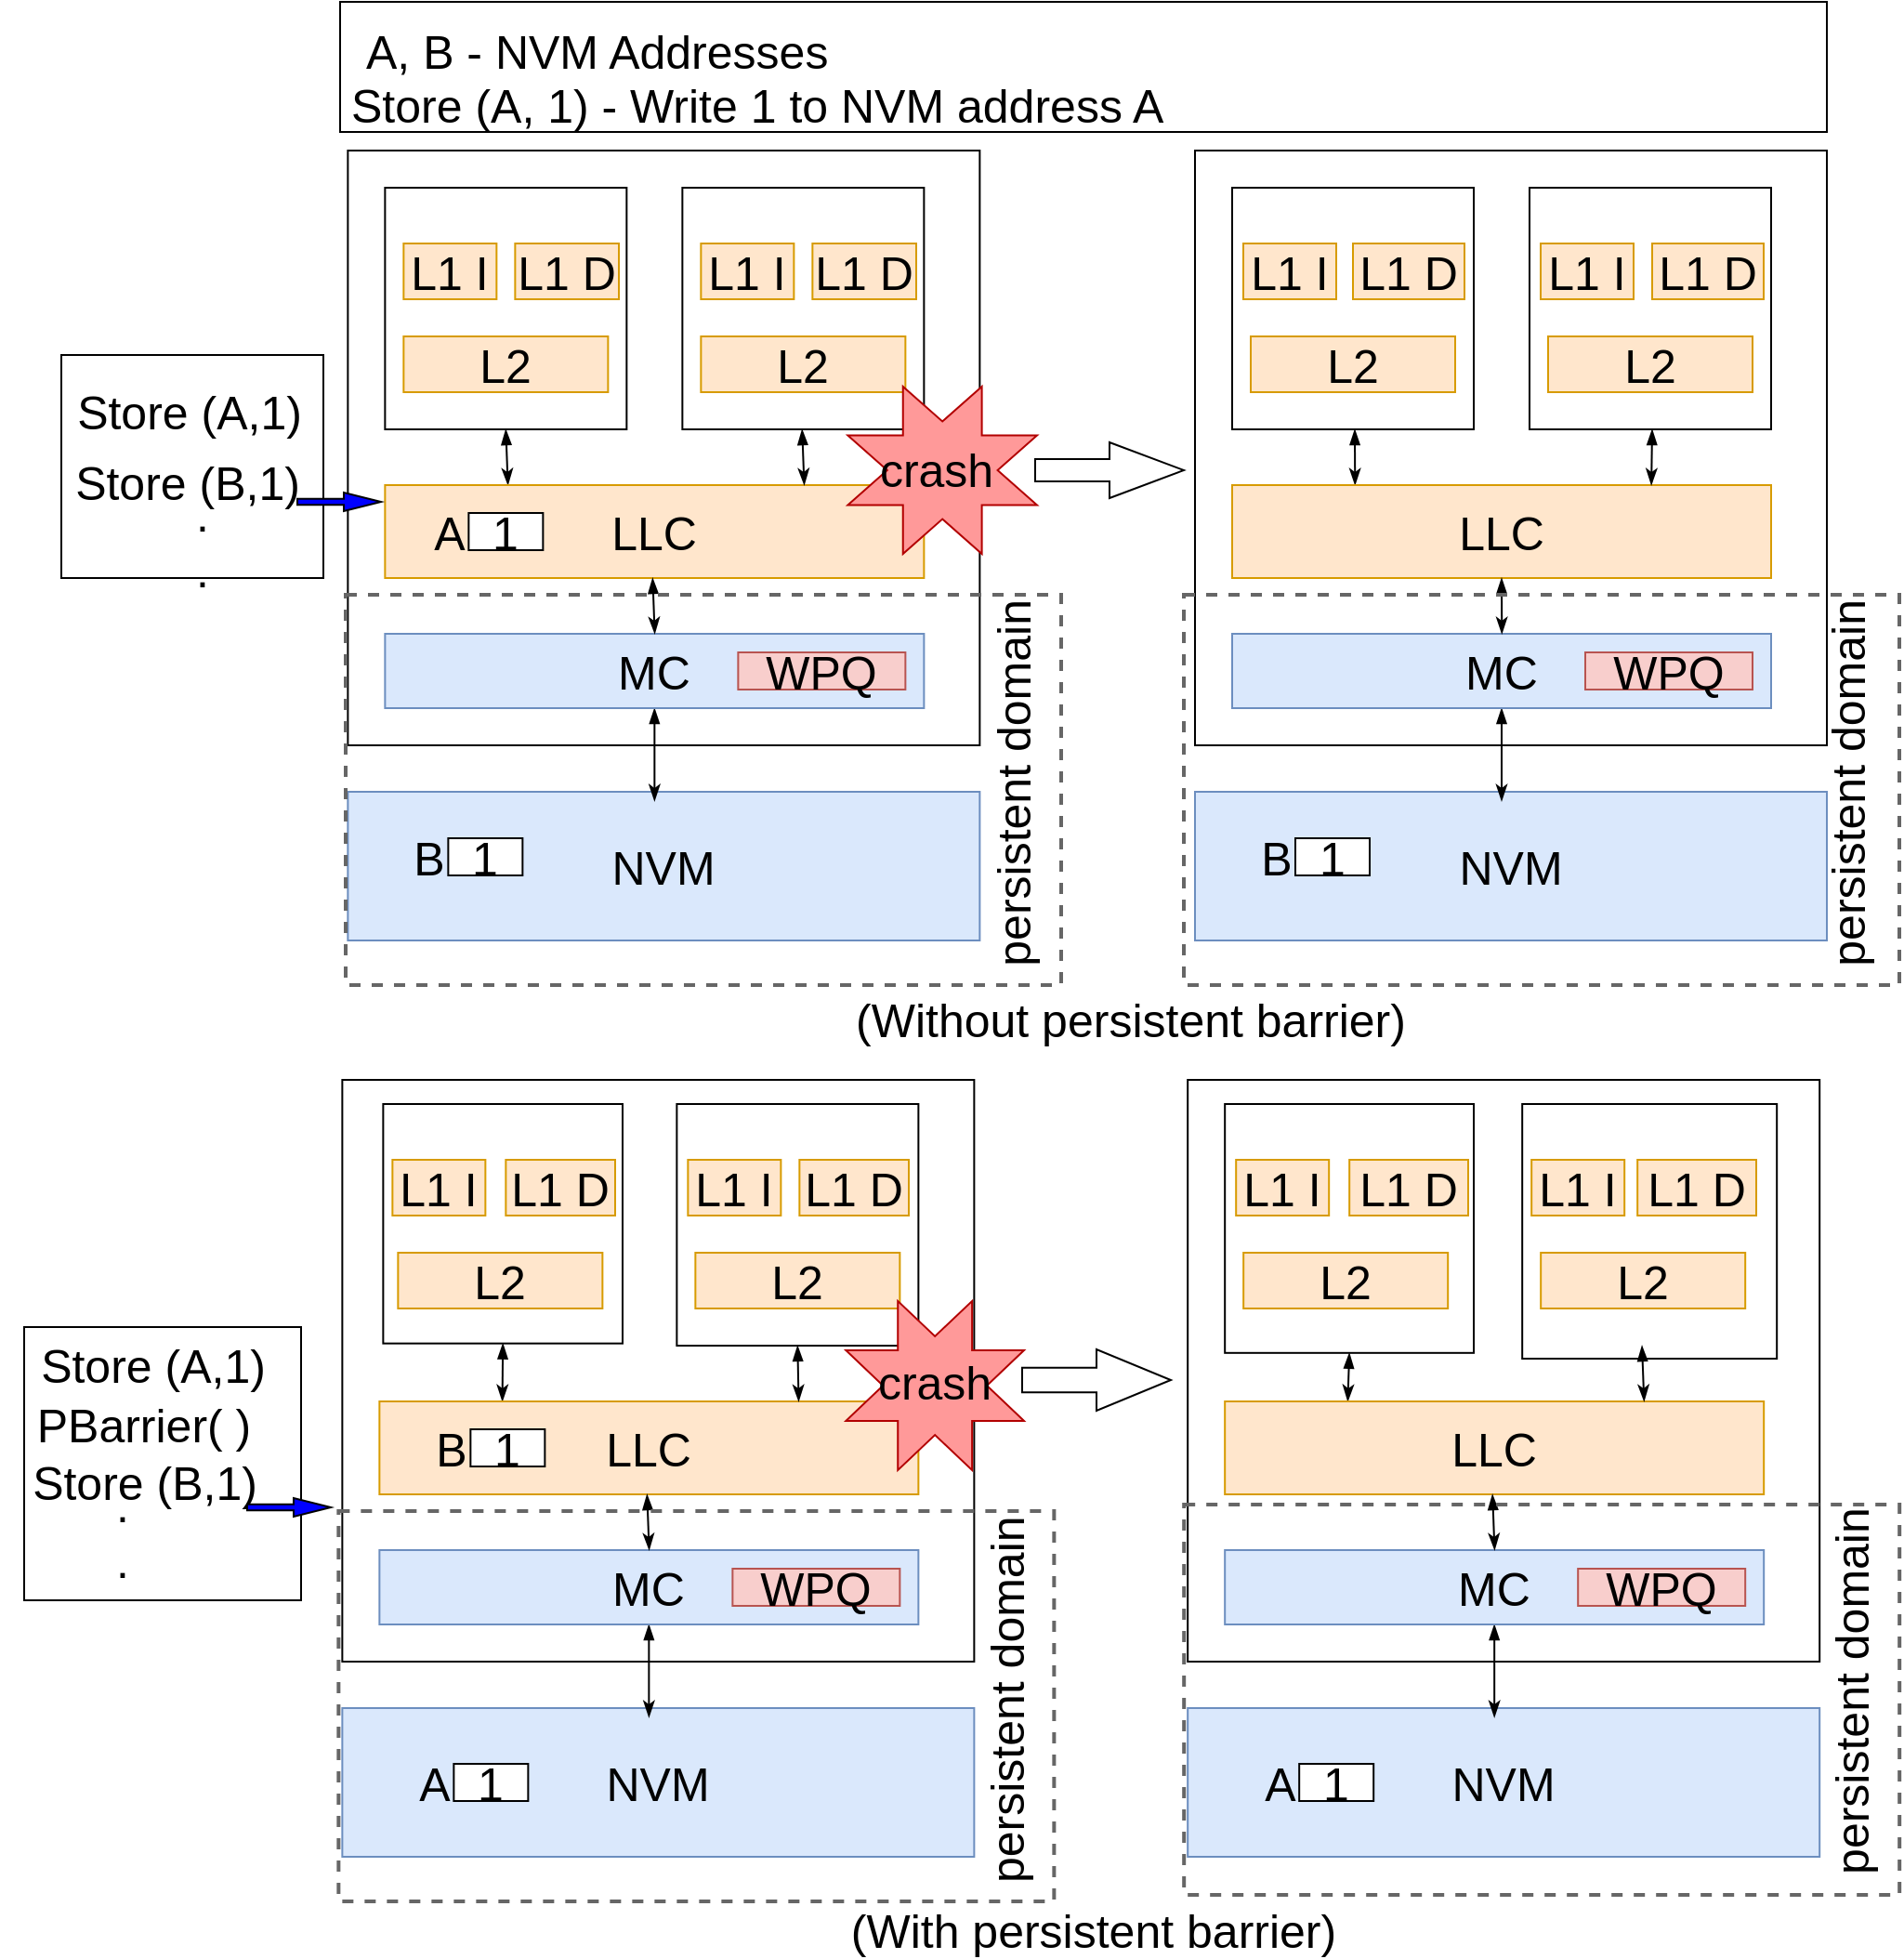<mxfile version="14.7.7" type="github"><diagram id="mjgqmSHZGCYBxVDJmJig" name="Page-1"><mxGraphModel dx="1030" dy="630" grid="1" gridSize="10" guides="1" tooltips="1" connect="1" arrows="1" fold="1" page="1" pageScale="2" pageWidth="827" pageHeight="1169" math="0" shadow="0"><root><mxCell id="0"/><mxCell id="1" parent="0"/><mxCell id="FAwiAq0qkd5cn3caJAeM-74" value="" style="rounded=0;whiteSpace=wrap;html=1;fontSize=25;align=right;fontStyle=0" parent="1" vertex="1"><mxGeometry x="230" y="280" width="141" height="120" as="geometry"/></mxCell><mxCell id="FAwiAq0qkd5cn3caJAeM-73" value="" style="rounded=0;whiteSpace=wrap;html=1;fontSize=25;align=right;fontStyle=0" parent="1" vertex="1"><mxGeometry x="210" y="803" width="149" height="147" as="geometry"/></mxCell><mxCell id="16TBc1RyOengqVH6E9E0-25" value="" style="rounded=0;whiteSpace=wrap;html=1;fontSize=25;fontStyle=0" parent="1" vertex="1"><mxGeometry x="381.18" y="670" width="340" height="313" as="geometry"/></mxCell><mxCell id="16TBc1RyOengqVH6E9E0-18" style="rounded=0;orthogonalLoop=1;jettySize=auto;html=1;exitX=0.5;exitY=1;exitDx=0;exitDy=0;entryX=0.228;entryY=0;entryDx=0;entryDy=0;entryPerimeter=0;fontSize=25;startArrow=blockThin;startFill=1;endArrow=classicThin;endFill=1;strokeWidth=1;fontStyle=0" parent="1" source="16TBc1RyOengqVH6E9E0-1" target="16TBc1RyOengqVH6E9E0-12" edge="1"><mxGeometry relative="1" as="geometry"/></mxCell><mxCell id="16TBc1RyOengqVH6E9E0-1" value="" style="whiteSpace=wrap;html=1;aspect=fixed;fontStyle=0;fontSize=25;" parent="1" vertex="1"><mxGeometry x="403.18" y="683" width="128.82" height="128.82" as="geometry"/></mxCell><mxCell id="16TBc1RyOengqVH6E9E0-4" value="L2" style="rounded=0;whiteSpace=wrap;html=1;fontSize=25;fillColor=#ffe6cc;strokeColor=#d79b00;fontStyle=0" parent="1" vertex="1"><mxGeometry x="411.18" y="763" width="110" height="30" as="geometry"/></mxCell><mxCell id="16TBc1RyOengqVH6E9E0-6" value="&lt;font style=&quot;font-size: 25px;&quot;&gt;L1 D&lt;/font&gt;" style="rounded=0;whiteSpace=wrap;html=1;fontSize=25;fillColor=#ffe6cc;strokeColor=#d79b00;fontStyle=0" parent="1" vertex="1"><mxGeometry x="469.18" y="713" width="58.82" height="30" as="geometry"/></mxCell><mxCell id="16TBc1RyOengqVH6E9E0-7" value="&lt;font style=&quot;font-size: 25px;&quot;&gt;L1 I&lt;/font&gt;" style="rounded=0;whiteSpace=wrap;html=1;fontSize=25;fillColor=#ffe6cc;strokeColor=#d79b00;fontStyle=0" parent="1" vertex="1"><mxGeometry x="408.18" y="713" width="50" height="30" as="geometry"/></mxCell><mxCell id="16TBc1RyOengqVH6E9E0-8" value="" style="whiteSpace=wrap;html=1;aspect=fixed;fontStyle=0;fontSize=25;" parent="1" vertex="1"><mxGeometry x="561.18" y="683" width="130" height="130" as="geometry"/></mxCell><mxCell id="16TBc1RyOengqVH6E9E0-9" value="L2" style="rounded=0;whiteSpace=wrap;html=1;fontSize=25;fillColor=#ffe6cc;strokeColor=#d79b00;fontStyle=0" parent="1" vertex="1"><mxGeometry x="571.18" y="763" width="110" height="30" as="geometry"/></mxCell><mxCell id="16TBc1RyOengqVH6E9E0-10" value="&lt;font style=&quot;font-size: 25px;&quot;&gt;L1 D&lt;/font&gt;" style="rounded=0;whiteSpace=wrap;html=1;fontSize=25;fillColor=#ffe6cc;strokeColor=#d79b00;fontStyle=0" parent="1" vertex="1"><mxGeometry x="627.18" y="713" width="58.82" height="30" as="geometry"/></mxCell><mxCell id="16TBc1RyOengqVH6E9E0-11" value="&lt;font style=&quot;font-size: 25px;&quot;&gt;L1 I&lt;/font&gt;" style="rounded=0;whiteSpace=wrap;html=1;fontSize=25;fillColor=#ffe6cc;strokeColor=#d79b00;fontStyle=0" parent="1" vertex="1"><mxGeometry x="567.18" y="713" width="50" height="30" as="geometry"/></mxCell><mxCell id="16TBc1RyOengqVH6E9E0-12" value="LLC" style="rounded=0;whiteSpace=wrap;html=1;fontSize=25;fillColor=#ffe6cc;strokeColor=#d79b00;fontStyle=0" parent="1" vertex="1"><mxGeometry x="401.18" y="843" width="290" height="50" as="geometry"/></mxCell><mxCell id="16TBc1RyOengqVH6E9E0-13" value="NVM" style="rounded=0;whiteSpace=wrap;html=1;fontSize=25;fillColor=#dae8fc;strokeColor=#6c8ebf;fontStyle=0" parent="1" vertex="1"><mxGeometry x="381.18" y="1008" width="340" height="80" as="geometry"/></mxCell><mxCell id="16TBc1RyOengqVH6E9E0-23" style="edgeStyle=none;rounded=0;orthogonalLoop=1;jettySize=auto;html=1;exitX=0.5;exitY=1;exitDx=0;exitDy=0;fontSize=25;startArrow=blockThin;startFill=1;endArrow=classicThin;endFill=1;strokeWidth=1;fontStyle=0" parent="1" source="16TBc1RyOengqVH6E9E0-14" edge="1"><mxGeometry relative="1" as="geometry"><mxPoint x="546.18" y="1013" as="targetPoint"/></mxGeometry></mxCell><mxCell id="16TBc1RyOengqVH6E9E0-14" value="MC" style="rounded=0;whiteSpace=wrap;html=1;fontSize=25;fillColor=#dae8fc;strokeColor=#6c8ebf;fontStyle=0" parent="1" vertex="1"><mxGeometry x="401.18" y="923" width="290" height="40" as="geometry"/></mxCell><mxCell id="16TBc1RyOengqVH6E9E0-16" value="WPQ" style="rounded=0;whiteSpace=wrap;html=1;fontSize=25;fillColor=#f8cecc;strokeColor=#b85450;fontStyle=0" parent="1" vertex="1"><mxGeometry x="591.18" y="933" width="90" height="20" as="geometry"/></mxCell><mxCell id="16TBc1RyOengqVH6E9E0-19" style="rounded=0;orthogonalLoop=1;jettySize=auto;html=1;entryX=0.228;entryY=0;entryDx=0;entryDy=0;entryPerimeter=0;fontSize=25;startArrow=blockThin;startFill=1;endArrow=classicThin;endFill=1;strokeWidth=1;fontStyle=0;exitX=0.5;exitY=1;exitDx=0;exitDy=0;" parent="1" source="16TBc1RyOengqVH6E9E0-8" edge="1"><mxGeometry relative="1" as="geometry"><mxPoint x="627" y="820" as="sourcePoint"/><mxPoint x="626.74" y="843" as="targetPoint"/></mxGeometry></mxCell><mxCell id="16TBc1RyOengqVH6E9E0-20" style="rounded=0;orthogonalLoop=1;jettySize=auto;html=1;exitX=0.5;exitY=1;exitDx=0;exitDy=0;entryX=0.228;entryY=0;entryDx=0;entryDy=0;entryPerimeter=0;fontSize=25;startArrow=blockThin;startFill=1;endArrow=classicThin;endFill=1;strokeWidth=1;fontStyle=0" parent="1" edge="1"><mxGeometry relative="1" as="geometry"><mxPoint x="545.18" y="893" as="sourcePoint"/><mxPoint x="546.3" y="923" as="targetPoint"/></mxGeometry></mxCell><mxCell id="FAwiAq0qkd5cn3caJAeM-2" value="" style="rounded=0;whiteSpace=wrap;html=1;fontSize=25;fontStyle=0" parent="1" vertex="1"><mxGeometry x="384.18" y="170" width="340" height="320" as="geometry"/></mxCell><mxCell id="FAwiAq0qkd5cn3caJAeM-3" style="rounded=0;orthogonalLoop=1;jettySize=auto;html=1;exitX=0.5;exitY=1;exitDx=0;exitDy=0;entryX=0.228;entryY=0;entryDx=0;entryDy=0;entryPerimeter=0;fontSize=25;startArrow=blockThin;startFill=1;endArrow=classicThin;endFill=1;strokeWidth=1;fontStyle=0" parent="1" source="FAwiAq0qkd5cn3caJAeM-4" target="FAwiAq0qkd5cn3caJAeM-12" edge="1"><mxGeometry relative="1" as="geometry"/></mxCell><mxCell id="FAwiAq0qkd5cn3caJAeM-4" value="" style="whiteSpace=wrap;html=1;aspect=fixed;fontStyle=0;fontSize=25;" parent="1" vertex="1"><mxGeometry x="404.18" y="190" width="130" height="130" as="geometry"/></mxCell><mxCell id="FAwiAq0qkd5cn3caJAeM-5" value="L2" style="rounded=0;whiteSpace=wrap;html=1;fontSize=25;fillColor=#ffe6cc;strokeColor=#d79b00;fontStyle=0" parent="1" vertex="1"><mxGeometry x="414.18" y="270" width="110" height="30" as="geometry"/></mxCell><mxCell id="FAwiAq0qkd5cn3caJAeM-6" value="&lt;font style=&quot;font-size: 25px;&quot;&gt;L1 D&lt;/font&gt;" style="rounded=0;whiteSpace=wrap;html=1;fontSize=25;fillColor=#ffe6cc;strokeColor=#d79b00;fontStyle=0" parent="1" vertex="1"><mxGeometry x="474.18" y="220" width="55.82" height="30" as="geometry"/></mxCell><mxCell id="FAwiAq0qkd5cn3caJAeM-7" value="&lt;font style=&quot;font-size: 25px;&quot;&gt;L1 I&lt;/font&gt;" style="rounded=0;whiteSpace=wrap;html=1;fontSize=25;fillColor=#ffe6cc;strokeColor=#d79b00;fontStyle=0" parent="1" vertex="1"><mxGeometry x="414.18" y="220" width="50" height="30" as="geometry"/></mxCell><mxCell id="FAwiAq0qkd5cn3caJAeM-8" value="" style="whiteSpace=wrap;html=1;aspect=fixed;fontStyle=0;fontSize=25;" parent="1" vertex="1"><mxGeometry x="564.18" y="190" width="130" height="130" as="geometry"/></mxCell><mxCell id="FAwiAq0qkd5cn3caJAeM-9" value="L2" style="rounded=0;whiteSpace=wrap;html=1;fontSize=25;fillColor=#ffe6cc;strokeColor=#d79b00;fontStyle=0" parent="1" vertex="1"><mxGeometry x="574.18" y="270" width="110" height="30" as="geometry"/></mxCell><mxCell id="FAwiAq0qkd5cn3caJAeM-10" value="&lt;font style=&quot;font-size: 25px;&quot;&gt;L1 D&lt;/font&gt;" style="rounded=0;whiteSpace=wrap;html=1;fontSize=25;fillColor=#ffe6cc;strokeColor=#d79b00;fontStyle=0" parent="1" vertex="1"><mxGeometry x="634.18" y="220" width="55.82" height="30" as="geometry"/></mxCell><mxCell id="FAwiAq0qkd5cn3caJAeM-11" value="&lt;font style=&quot;font-size: 25px;&quot;&gt;L1 I&lt;/font&gt;" style="rounded=0;whiteSpace=wrap;html=1;fontSize=25;fillColor=#ffe6cc;strokeColor=#d79b00;fontStyle=0" parent="1" vertex="1"><mxGeometry x="574.18" y="220" width="50" height="30" as="geometry"/></mxCell><mxCell id="FAwiAq0qkd5cn3caJAeM-12" value="LLC" style="rounded=0;whiteSpace=wrap;html=1;fontSize=25;fillColor=#ffe6cc;strokeColor=#d79b00;fontStyle=0" parent="1" vertex="1"><mxGeometry x="404.18" y="350" width="290" height="50" as="geometry"/></mxCell><mxCell id="FAwiAq0qkd5cn3caJAeM-13" value="NVM" style="rounded=0;whiteSpace=wrap;html=1;fontSize=25;fillColor=#dae8fc;strokeColor=#6c8ebf;fontStyle=0" parent="1" vertex="1"><mxGeometry x="384.18" y="515" width="340" height="80" as="geometry"/></mxCell><mxCell id="FAwiAq0qkd5cn3caJAeM-14" style="edgeStyle=none;rounded=0;orthogonalLoop=1;jettySize=auto;html=1;exitX=0.5;exitY=1;exitDx=0;exitDy=0;fontSize=25;startArrow=blockThin;startFill=1;endArrow=classicThin;endFill=1;strokeWidth=1;fontStyle=0" parent="1" source="FAwiAq0qkd5cn3caJAeM-15" edge="1"><mxGeometry relative="1" as="geometry"><mxPoint x="549.18" y="520" as="targetPoint"/></mxGeometry></mxCell><mxCell id="FAwiAq0qkd5cn3caJAeM-15" value="MC" style="rounded=0;whiteSpace=wrap;html=1;fontSize=25;fillColor=#dae8fc;strokeColor=#6c8ebf;fontStyle=0" parent="1" vertex="1"><mxGeometry x="404.18" y="430" width="290" height="40" as="geometry"/></mxCell><mxCell id="FAwiAq0qkd5cn3caJAeM-16" value="WPQ" style="rounded=0;whiteSpace=wrap;html=1;fontSize=25;fillColor=#f8cecc;strokeColor=#b85450;fontStyle=0" parent="1" vertex="1"><mxGeometry x="594.18" y="440" width="90" height="20" as="geometry"/></mxCell><mxCell id="FAwiAq0qkd5cn3caJAeM-17" style="rounded=0;orthogonalLoop=1;jettySize=auto;html=1;exitX=0.5;exitY=1;exitDx=0;exitDy=0;entryX=0.228;entryY=0;entryDx=0;entryDy=0;entryPerimeter=0;fontSize=25;startArrow=blockThin;startFill=1;endArrow=classicThin;endFill=1;strokeWidth=1;fontStyle=0" parent="1" edge="1"><mxGeometry relative="1" as="geometry"><mxPoint x="628.62" y="320" as="sourcePoint"/><mxPoint x="629.74" y="350" as="targetPoint"/></mxGeometry></mxCell><mxCell id="FAwiAq0qkd5cn3caJAeM-18" style="rounded=0;orthogonalLoop=1;jettySize=auto;html=1;exitX=0.5;exitY=1;exitDx=0;exitDy=0;entryX=0.228;entryY=0;entryDx=0;entryDy=0;entryPerimeter=0;fontSize=25;startArrow=blockThin;startFill=1;endArrow=classicThin;endFill=1;strokeWidth=1;fontStyle=0" parent="1" edge="1"><mxGeometry relative="1" as="geometry"><mxPoint x="548.18" y="400" as="sourcePoint"/><mxPoint x="549.3" y="430" as="targetPoint"/></mxGeometry></mxCell><mxCell id="FAwiAq0qkd5cn3caJAeM-64" value="Store (A,1)" style="text;html=1;strokeColor=none;fillColor=none;align=center;verticalAlign=middle;whiteSpace=wrap;rounded=0;fontSize=25;fontStyle=0" parent="1" vertex="1"><mxGeometry x="229" y="300" width="140" height="20" as="geometry"/></mxCell><mxCell id="FAwiAq0qkd5cn3caJAeM-65" value="Store (B,1)" style="text;html=1;strokeColor=none;fillColor=none;align=center;verticalAlign=middle;whiteSpace=wrap;rounded=0;fontSize=25;fontStyle=0" parent="1" vertex="1"><mxGeometry x="225" y="338" width="146" height="20" as="geometry"/></mxCell><mxCell id="FAwiAq0qkd5cn3caJAeM-68" value="PBarrier( )" style="text;html=1;strokeColor=none;fillColor=none;align=center;verticalAlign=middle;whiteSpace=wrap;rounded=0;fontSize=25;fontStyle=0" parent="1" vertex="1"><mxGeometry x="197" y="845" width="155" height="20" as="geometry"/></mxCell><mxCell id="FAwiAq0qkd5cn3caJAeM-69" value="Store (A,1)" style="text;html=1;strokeColor=none;fillColor=none;align=center;verticalAlign=middle;whiteSpace=wrap;rounded=0;fontSize=25;fontStyle=0" parent="1" vertex="1"><mxGeometry x="217" y="813" width="125" height="20" as="geometry"/></mxCell><mxCell id="FAwiAq0qkd5cn3caJAeM-70" value="Store (B,1)" style="text;html=1;strokeColor=none;fillColor=none;align=center;verticalAlign=middle;whiteSpace=wrap;rounded=0;fontSize=25;fontStyle=0" parent="1" vertex="1"><mxGeometry x="210" y="876" width="130" height="20" as="geometry"/></mxCell><mxCell id="FAwiAq0qkd5cn3caJAeM-75" value="1" style="rounded=0;whiteSpace=wrap;html=1;fontSize=25;align=center;fontStyle=0" parent="1" vertex="1"><mxGeometry x="438.18" y="540" width="40" height="20" as="geometry"/></mxCell><mxCell id="FAwiAq0qkd5cn3caJAeM-76" value="1" style="rounded=0;whiteSpace=wrap;html=1;fontSize=25;align=center;fontStyle=0" parent="1" vertex="1"><mxGeometry x="449.18" y="365" width="40" height="20" as="geometry"/></mxCell><mxCell id="FAwiAq0qkd5cn3caJAeM-77" value="A" style="text;html=1;strokeColor=none;fillColor=none;align=center;verticalAlign=middle;whiteSpace=wrap;rounded=0;fontSize=25;fontStyle=0" parent="1" vertex="1"><mxGeometry x="419.18" y="365" width="40" height="20" as="geometry"/></mxCell><mxCell id="FAwiAq0qkd5cn3caJAeM-78" value="B" style="text;html=1;strokeColor=none;fillColor=none;align=center;verticalAlign=middle;whiteSpace=wrap;rounded=0;fontSize=25;fontStyle=0" parent="1" vertex="1"><mxGeometry x="408.18" y="540" width="40" height="20" as="geometry"/></mxCell><mxCell id="FAwiAq0qkd5cn3caJAeM-80" value="" style="rounded=0;whiteSpace=wrap;html=1;fontSize=25;fontStyle=0" parent="1" vertex="1"><mxGeometry x="840" y="170" width="340" height="320" as="geometry"/></mxCell><mxCell id="FAwiAq0qkd5cn3caJAeM-81" style="rounded=0;orthogonalLoop=1;jettySize=auto;html=1;entryX=0.228;entryY=0;entryDx=0;entryDy=0;entryPerimeter=0;fontSize=25;startArrow=blockThin;startFill=1;endArrow=classicThin;endFill=1;strokeWidth=1;fontStyle=0" parent="1" target="FAwiAq0qkd5cn3caJAeM-90" edge="1"><mxGeometry relative="1" as="geometry"><mxPoint x="926" y="320" as="sourcePoint"/></mxGeometry></mxCell><mxCell id="FAwiAq0qkd5cn3caJAeM-82" value="" style="whiteSpace=wrap;html=1;aspect=fixed;fontStyle=0;fontSize=25;" parent="1" vertex="1"><mxGeometry x="860" y="190" width="130" height="130" as="geometry"/></mxCell><mxCell id="FAwiAq0qkd5cn3caJAeM-83" value="L2" style="rounded=0;whiteSpace=wrap;html=1;fontSize=25;fillColor=#ffe6cc;strokeColor=#d79b00;fontStyle=0" parent="1" vertex="1"><mxGeometry x="870" y="270" width="110" height="30" as="geometry"/></mxCell><mxCell id="FAwiAq0qkd5cn3caJAeM-84" value="&lt;font style=&quot;font-size: 25px;&quot;&gt;L1 D&lt;/font&gt;" style="rounded=0;whiteSpace=wrap;html=1;fontSize=25;fillColor=#ffe6cc;strokeColor=#d79b00;fontStyle=0" parent="1" vertex="1"><mxGeometry x="925" y="220" width="60" height="30" as="geometry"/></mxCell><mxCell id="FAwiAq0qkd5cn3caJAeM-85" value="&lt;font style=&quot;font-size: 25px;&quot;&gt;L1 I&lt;/font&gt;" style="rounded=0;whiteSpace=wrap;html=1;fontSize=25;fillColor=#ffe6cc;strokeColor=#d79b00;fontStyle=0" parent="1" vertex="1"><mxGeometry x="866" y="220" width="50" height="30" as="geometry"/></mxCell><mxCell id="FAwiAq0qkd5cn3caJAeM-86" value="" style="whiteSpace=wrap;html=1;aspect=fixed;fontStyle=0;fontSize=25;" parent="1" vertex="1"><mxGeometry x="1020" y="190" width="130" height="130" as="geometry"/></mxCell><mxCell id="FAwiAq0qkd5cn3caJAeM-87" value="L2" style="rounded=0;whiteSpace=wrap;html=1;fontSize=25;fillColor=#ffe6cc;strokeColor=#d79b00;fontStyle=0" parent="1" vertex="1"><mxGeometry x="1030" y="270" width="110" height="30" as="geometry"/></mxCell><mxCell id="FAwiAq0qkd5cn3caJAeM-88" value="&lt;font style=&quot;font-size: 25px;&quot;&gt;L1 D&lt;/font&gt;" style="rounded=0;whiteSpace=wrap;html=1;fontSize=25;fillColor=#ffe6cc;strokeColor=#d79b00;fontStyle=0" parent="1" vertex="1"><mxGeometry x="1086" y="220" width="60" height="30" as="geometry"/></mxCell><mxCell id="FAwiAq0qkd5cn3caJAeM-89" value="&lt;font style=&quot;font-size: 25px;&quot;&gt;L1 I&lt;/font&gt;" style="rounded=0;whiteSpace=wrap;html=1;fontSize=25;fillColor=#ffe6cc;strokeColor=#d79b00;fontStyle=0" parent="1" vertex="1"><mxGeometry x="1026" y="220" width="50" height="30" as="geometry"/></mxCell><mxCell id="FAwiAq0qkd5cn3caJAeM-90" value="LLC" style="rounded=0;whiteSpace=wrap;html=1;fontSize=25;fillColor=#ffe6cc;strokeColor=#d79b00;fontStyle=0" parent="1" vertex="1"><mxGeometry x="860" y="350" width="290" height="50" as="geometry"/></mxCell><mxCell id="FAwiAq0qkd5cn3caJAeM-91" value="NVM" style="rounded=0;whiteSpace=wrap;html=1;fontSize=25;fillColor=#dae8fc;strokeColor=#6c8ebf;fontStyle=0" parent="1" vertex="1"><mxGeometry x="840" y="515" width="340" height="80" as="geometry"/></mxCell><mxCell id="FAwiAq0qkd5cn3caJAeM-92" style="edgeStyle=none;rounded=0;orthogonalLoop=1;jettySize=auto;html=1;exitX=0.5;exitY=1;exitDx=0;exitDy=0;fontSize=25;startArrow=blockThin;startFill=1;endArrow=classicThin;endFill=1;strokeWidth=1;fontStyle=0" parent="1" source="FAwiAq0qkd5cn3caJAeM-93" edge="1"><mxGeometry relative="1" as="geometry"><mxPoint x="1005" y="520" as="targetPoint"/></mxGeometry></mxCell><mxCell id="FAwiAq0qkd5cn3caJAeM-93" value="MC" style="rounded=0;whiteSpace=wrap;html=1;fontSize=25;fillColor=#dae8fc;strokeColor=#6c8ebf;fontStyle=0" parent="1" vertex="1"><mxGeometry x="860" y="430" width="290" height="40" as="geometry"/></mxCell><mxCell id="FAwiAq0qkd5cn3caJAeM-94" value="WPQ" style="rounded=0;whiteSpace=wrap;html=1;fontSize=25;fillColor=#f8cecc;strokeColor=#b85450;fontStyle=0" parent="1" vertex="1"><mxGeometry x="1050" y="440" width="90" height="20" as="geometry"/></mxCell><mxCell id="FAwiAq0qkd5cn3caJAeM-95" style="rounded=0;orthogonalLoop=1;jettySize=auto;html=1;entryX=0.228;entryY=0;entryDx=0;entryDy=0;entryPerimeter=0;fontSize=25;startArrow=blockThin;startFill=1;endArrow=classicThin;endFill=1;strokeWidth=1;fontStyle=0" parent="1" edge="1"><mxGeometry relative="1" as="geometry"><mxPoint x="1086" y="320" as="sourcePoint"/><mxPoint x="1085.56" y="350" as="targetPoint"/></mxGeometry></mxCell><mxCell id="FAwiAq0qkd5cn3caJAeM-96" style="rounded=0;orthogonalLoop=1;jettySize=auto;html=1;entryX=0.228;entryY=0;entryDx=0;entryDy=0;entryPerimeter=0;fontSize=25;startArrow=blockThin;startFill=1;endArrow=classicThin;endFill=1;strokeWidth=1;fontStyle=0" parent="1" edge="1"><mxGeometry relative="1" as="geometry"><mxPoint x="1005" y="400" as="sourcePoint"/><mxPoint x="1005.12" y="430" as="targetPoint"/></mxGeometry></mxCell><mxCell id="FAwiAq0qkd5cn3caJAeM-99" value="1" style="rounded=0;whiteSpace=wrap;html=1;fontSize=25;align=center;fontStyle=0" parent="1" vertex="1"><mxGeometry x="894" y="540" width="40" height="20" as="geometry"/></mxCell><mxCell id="FAwiAq0qkd5cn3caJAeM-102" value="B" style="text;html=1;strokeColor=none;fillColor=none;align=center;verticalAlign=middle;whiteSpace=wrap;rounded=0;fontSize=25;fontStyle=0" parent="1" vertex="1"><mxGeometry x="864" y="540" width="40" height="20" as="geometry"/></mxCell><mxCell id="FAwiAq0qkd5cn3caJAeM-104" value="" style="html=1;shadow=0;dashed=0;align=center;verticalAlign=middle;shape=mxgraph.arrows2.arrow;dy=0.6;dx=40;notch=0;fontSize=25;fontStyle=0" parent="1" vertex="1"><mxGeometry x="754" y="327" width="80" height="30" as="geometry"/></mxCell><mxCell id="FAwiAq0qkd5cn3caJAeM-105" value="" style="verticalLabelPosition=bottom;verticalAlign=top;html=1;shape=mxgraph.basic.8_point_star;fontSize=25;align=center;strokeColor=#B20000;fontStyle=0;fillColor=#FF9999;" parent="1" vertex="1"><mxGeometry x="653.18" y="297" width="101.82" height="90" as="geometry"/></mxCell><mxCell id="FAwiAq0qkd5cn3caJAeM-106" value="crash" style="text;html=1;strokeColor=none;fillColor=none;align=center;verticalAlign=middle;whiteSpace=wrap;rounded=0;fontSize=25;fontStyle=0" parent="1" vertex="1"><mxGeometry x="681.0" y="331" width="40" height="20" as="geometry"/></mxCell><mxCell id="FAwiAq0qkd5cn3caJAeM-107" value="1" style="rounded=0;whiteSpace=wrap;html=1;fontSize=25;align=center;fontStyle=0" parent="1" vertex="1"><mxGeometry x="441.18" y="1038" width="40" height="20" as="geometry"/></mxCell><mxCell id="FAwiAq0qkd5cn3caJAeM-108" value="A" style="text;html=1;strokeColor=none;fillColor=none;align=center;verticalAlign=middle;whiteSpace=wrap;rounded=0;fontSize=25;fontStyle=0" parent="1" vertex="1"><mxGeometry x="411.18" y="1038" width="40" height="20" as="geometry"/></mxCell><mxCell id="FAwiAq0qkd5cn3caJAeM-109" value="1" style="rounded=0;whiteSpace=wrap;html=1;fontSize=25;align=center;fontStyle=0" parent="1" vertex="1"><mxGeometry x="450.18" y="858" width="40" height="20" as="geometry"/></mxCell><mxCell id="FAwiAq0qkd5cn3caJAeM-110" value="B" style="text;html=1;strokeColor=none;fillColor=none;align=center;verticalAlign=middle;whiteSpace=wrap;rounded=0;fontSize=25;fontStyle=0" parent="1" vertex="1"><mxGeometry x="420.18" y="858" width="40" height="20" as="geometry"/></mxCell><mxCell id="FAwiAq0qkd5cn3caJAeM-113" value="" style="rounded=0;whiteSpace=wrap;html=1;fontSize=25;fontStyle=0" parent="1" vertex="1"><mxGeometry x="836.09" y="670" width="340" height="313" as="geometry"/></mxCell><mxCell id="FAwiAq0qkd5cn3caJAeM-114" style="rounded=0;orthogonalLoop=1;jettySize=auto;html=1;exitX=0.5;exitY=1;exitDx=0;exitDy=0;entryX=0.228;entryY=0;entryDx=0;entryDy=0;entryPerimeter=0;fontSize=25;startArrow=blockThin;startFill=1;endArrow=classicThin;endFill=1;strokeWidth=1;fontStyle=0" parent="1" source="FAwiAq0qkd5cn3caJAeM-115" target="FAwiAq0qkd5cn3caJAeM-123" edge="1"><mxGeometry relative="1" as="geometry"/></mxCell><mxCell id="FAwiAq0qkd5cn3caJAeM-115" value="" style="whiteSpace=wrap;html=1;aspect=fixed;fontStyle=0;fontSize=25;" parent="1" vertex="1"><mxGeometry x="856.09" y="683" width="133.91" height="133.91" as="geometry"/></mxCell><mxCell id="FAwiAq0qkd5cn3caJAeM-116" value="L2" style="rounded=0;whiteSpace=wrap;html=1;fontSize=25;fillColor=#ffe6cc;strokeColor=#d79b00;fontStyle=0" parent="1" vertex="1"><mxGeometry x="866.09" y="763" width="110" height="30" as="geometry"/></mxCell><mxCell id="FAwiAq0qkd5cn3caJAeM-117" value="&lt;font style=&quot;font-size: 25px;&quot;&gt;L1 D&lt;/font&gt;" style="rounded=0;whiteSpace=wrap;html=1;fontSize=25;fillColor=#ffe6cc;strokeColor=#d79b00;fontStyle=0" parent="1" vertex="1"><mxGeometry x="923.09" y="713" width="63.91" height="30" as="geometry"/></mxCell><mxCell id="FAwiAq0qkd5cn3caJAeM-118" value="&lt;font style=&quot;font-size: 25px;&quot;&gt;L1 I&lt;/font&gt;" style="rounded=0;whiteSpace=wrap;html=1;fontSize=25;fillColor=#ffe6cc;strokeColor=#d79b00;fontStyle=0" parent="1" vertex="1"><mxGeometry x="862.09" y="713" width="50" height="30" as="geometry"/></mxCell><mxCell id="FAwiAq0qkd5cn3caJAeM-119" value="" style="whiteSpace=wrap;html=1;aspect=fixed;fontStyle=0;fontSize=25;" parent="1" vertex="1"><mxGeometry x="1016.09" y="683" width="137" height="137" as="geometry"/></mxCell><mxCell id="FAwiAq0qkd5cn3caJAeM-120" value="L2" style="rounded=0;whiteSpace=wrap;html=1;fontSize=25;fillColor=#ffe6cc;strokeColor=#d79b00;fontStyle=0" parent="1" vertex="1"><mxGeometry x="1026.09" y="763" width="110" height="30" as="geometry"/></mxCell><mxCell id="FAwiAq0qkd5cn3caJAeM-121" value="&lt;font style=&quot;font-size: 25px;&quot;&gt;L1 D&lt;/font&gt;" style="rounded=0;whiteSpace=wrap;html=1;fontSize=25;fillColor=#ffe6cc;strokeColor=#d79b00;fontStyle=0" parent="1" vertex="1"><mxGeometry x="1078.09" y="713" width="63.91" height="30" as="geometry"/></mxCell><mxCell id="FAwiAq0qkd5cn3caJAeM-122" value="&lt;font style=&quot;font-size: 25px;&quot;&gt;L1 I&lt;/font&gt;" style="rounded=0;whiteSpace=wrap;html=1;fontSize=25;fillColor=#ffe6cc;strokeColor=#d79b00;fontStyle=0" parent="1" vertex="1"><mxGeometry x="1021.09" y="713" width="50" height="30" as="geometry"/></mxCell><mxCell id="FAwiAq0qkd5cn3caJAeM-123" value="LLC" style="rounded=0;whiteSpace=wrap;html=1;fontSize=25;fillColor=#ffe6cc;strokeColor=#d79b00;fontStyle=0" parent="1" vertex="1"><mxGeometry x="856.09" y="843" width="290" height="50" as="geometry"/></mxCell><mxCell id="FAwiAq0qkd5cn3caJAeM-124" value="NVM" style="rounded=0;whiteSpace=wrap;html=1;fontSize=25;fillColor=#dae8fc;strokeColor=#6c8ebf;fontStyle=0" parent="1" vertex="1"><mxGeometry x="836.09" y="1008" width="340" height="80" as="geometry"/></mxCell><mxCell id="FAwiAq0qkd5cn3caJAeM-125" style="edgeStyle=none;rounded=0;orthogonalLoop=1;jettySize=auto;html=1;exitX=0.5;exitY=1;exitDx=0;exitDy=0;fontSize=25;startArrow=blockThin;startFill=1;endArrow=classicThin;endFill=1;strokeWidth=1;fontStyle=0" parent="1" source="FAwiAq0qkd5cn3caJAeM-126" edge="1"><mxGeometry relative="1" as="geometry"><mxPoint x="1001.09" y="1013" as="targetPoint"/></mxGeometry></mxCell><mxCell id="FAwiAq0qkd5cn3caJAeM-126" value="MC" style="rounded=0;whiteSpace=wrap;html=1;fontSize=25;fillColor=#dae8fc;strokeColor=#6c8ebf;fontStyle=0" parent="1" vertex="1"><mxGeometry x="856.09" y="923" width="290" height="40" as="geometry"/></mxCell><mxCell id="FAwiAq0qkd5cn3caJAeM-127" value="WPQ" style="rounded=0;whiteSpace=wrap;html=1;fontSize=25;fillColor=#f8cecc;strokeColor=#b85450;fontStyle=0" parent="1" vertex="1"><mxGeometry x="1046.09" y="933" width="90" height="20" as="geometry"/></mxCell><mxCell id="FAwiAq0qkd5cn3caJAeM-128" style="rounded=0;orthogonalLoop=1;jettySize=auto;html=1;exitX=0.5;exitY=1;exitDx=0;exitDy=0;entryX=0.228;entryY=0;entryDx=0;entryDy=0;entryPerimeter=0;fontSize=25;startArrow=blockThin;startFill=1;endArrow=classicThin;endFill=1;strokeWidth=1;fontStyle=0" parent="1" edge="1"><mxGeometry relative="1" as="geometry"><mxPoint x="1080.53" y="813" as="sourcePoint"/><mxPoint x="1081.65" y="843" as="targetPoint"/></mxGeometry></mxCell><mxCell id="FAwiAq0qkd5cn3caJAeM-129" style="rounded=0;orthogonalLoop=1;jettySize=auto;html=1;exitX=0.5;exitY=1;exitDx=0;exitDy=0;entryX=0.228;entryY=0;entryDx=0;entryDy=0;entryPerimeter=0;fontSize=25;startArrow=blockThin;startFill=1;endArrow=classicThin;endFill=1;strokeWidth=1;fontStyle=0" parent="1" edge="1"><mxGeometry relative="1" as="geometry"><mxPoint x="1000.09" y="893" as="sourcePoint"/><mxPoint x="1001.21" y="923" as="targetPoint"/></mxGeometry></mxCell><mxCell id="FAwiAq0qkd5cn3caJAeM-132" value="1" style="rounded=0;whiteSpace=wrap;html=1;fontSize=25;align=center;fontStyle=0" parent="1" vertex="1"><mxGeometry x="896.09" y="1038" width="40" height="20" as="geometry"/></mxCell><mxCell id="FAwiAq0qkd5cn3caJAeM-133" value="A" style="text;html=1;strokeColor=none;fillColor=none;align=center;verticalAlign=middle;whiteSpace=wrap;rounded=0;fontSize=25;fontStyle=0" parent="1" vertex="1"><mxGeometry x="866.09" y="1038" width="40" height="20" as="geometry"/></mxCell><mxCell id="FAwiAq0qkd5cn3caJAeM-139" value=".&lt;br style=&quot;font-size: 25px;&quot;&gt;." style="text;html=1;strokeColor=none;fillColor=none;align=center;verticalAlign=middle;whiteSpace=wrap;rounded=0;fontSize=25;fontStyle=0" parent="1" vertex="1"><mxGeometry x="261" y="370" width="90" height="20" as="geometry"/></mxCell><mxCell id="FAwiAq0qkd5cn3caJAeM-140" value=".&lt;br style=&quot;font-size: 25px;&quot;&gt;." style="text;html=1;strokeColor=none;fillColor=none;align=center;verticalAlign=middle;whiteSpace=wrap;rounded=0;fontSize=25;fontStyle=0" parent="1" vertex="1"><mxGeometry x="218" y="903" width="90" height="20" as="geometry"/></mxCell><mxCell id="FAwiAq0qkd5cn3caJAeM-141" value="" style="html=1;shadow=0;dashed=0;align=center;verticalAlign=middle;shape=mxgraph.arrows2.arrow;dy=0.67;dx=20;notch=0;fontSize=25;fontColor=#FFFFFF;fillColor=#0000FF;fontStyle=0" parent="1" vertex="1"><mxGeometry x="357" y="354" width="45" height="10" as="geometry"/></mxCell><mxCell id="FAwiAq0qkd5cn3caJAeM-147" value="(Without persistent barrier)" style="text;html=1;strokeColor=none;fillColor=none;align=center;verticalAlign=middle;whiteSpace=wrap;rounded=0;fontSize=25;fontStyle=0" parent="1" vertex="1"><mxGeometry x="571.18" y="627" width="469.09" height="20" as="geometry"/></mxCell><mxCell id="CRLOc1WB8V-iHWx_uGIP-1" value="" style="verticalLabelPosition=bottom;verticalAlign=top;html=1;shape=mxgraph.basic.8_point_star;fontSize=25;align=center;strokeColor=#B20000;fontStyle=0;fillColor=#FF9999;" parent="1" vertex="1"><mxGeometry x="652.18" y="789" width="95.82" height="91" as="geometry"/></mxCell><mxCell id="CRLOc1WB8V-iHWx_uGIP-5" value="" style="html=1;shadow=0;dashed=0;align=center;verticalAlign=middle;shape=mxgraph.arrows2.arrow;dy=0.6;dx=40;notch=0;fontSize=25;fontStyle=0" parent="1" vertex="1"><mxGeometry x="747" y="815" width="80" height="33" as="geometry"/></mxCell><mxCell id="CRLOc1WB8V-iHWx_uGIP-6" value="crash" style="text;html=1;strokeColor=none;fillColor=none;align=center;verticalAlign=middle;whiteSpace=wrap;rounded=0;fontSize=25;fontStyle=0" parent="1" vertex="1"><mxGeometry x="680.0" y="822" width="40" height="20" as="geometry"/></mxCell><mxCell id="CRLOc1WB8V-iHWx_uGIP-9" value="" style="rounded=0;whiteSpace=wrap;html=1;fontSize=25;strokeWidth=2;strokeColor=#666666;fontColor=#333333;fontStyle=0;fillColor=none;dashed=1;" parent="1" vertex="1"><mxGeometry x="383" y="409" width="385" height="210" as="geometry"/></mxCell><mxCell id="CRLOc1WB8V-iHWx_uGIP-14" value="(With persistent barrier)" style="text;html=1;strokeColor=none;fillColor=none;align=center;verticalAlign=middle;whiteSpace=wrap;rounded=0;fontSize=25;fontStyle=0" parent="1" vertex="1"><mxGeometry x="550.91" y="1117" width="469.09" height="20" as="geometry"/></mxCell><mxCell id="CRLOc1WB8V-iHWx_uGIP-17" value="" style="html=1;shadow=0;dashed=0;align=center;verticalAlign=middle;shape=mxgraph.arrows2.arrow;dy=0.67;dx=20;notch=0;fontSize=25;fontColor=#FFFFFF;fillColor=#0000FF;fontStyle=0" parent="1" vertex="1"><mxGeometry x="330" y="895" width="45" height="10" as="geometry"/></mxCell><mxCell id="rw0pJkleUwbmweoXINBP-2" value="persistent domain" style="text;html=1;strokeColor=none;fillColor=none;align=center;verticalAlign=middle;whiteSpace=wrap;rounded=0;fontSize=25;rotation=270;fontStyle=0;fontFamily=Helvetica;" parent="1" vertex="1"><mxGeometry x="627.87" y="500.5" width="226.63" height="20" as="geometry"/></mxCell><mxCell id="rw0pJkleUwbmweoXINBP-3" value="" style="rounded=0;whiteSpace=wrap;html=1;fontSize=25;strokeWidth=2;strokeColor=#666666;fontColor=#333333;fontStyle=0;fillColor=none;dashed=1;" parent="1" vertex="1"><mxGeometry x="834" y="409" width="385" height="210" as="geometry"/></mxCell><mxCell id="rw0pJkleUwbmweoXINBP-4" value="persistent domain" style="text;html=1;strokeColor=none;fillColor=none;align=center;verticalAlign=middle;whiteSpace=wrap;rounded=0;fontSize=25;rotation=270;fontStyle=0;fontFamily=Helvetica;" parent="1" vertex="1"><mxGeometry x="1076.87" y="500.5" width="226.63" height="20" as="geometry"/></mxCell><mxCell id="rw0pJkleUwbmweoXINBP-5" value="" style="rounded=0;whiteSpace=wrap;html=1;fontSize=25;strokeWidth=2;strokeColor=#666666;fontColor=#333333;fontStyle=0;fillColor=none;dashed=1;" parent="1" vertex="1"><mxGeometry x="379.18" y="902" width="385" height="210" as="geometry"/></mxCell><mxCell id="rw0pJkleUwbmweoXINBP-6" value="persistent domain" style="text;html=1;strokeColor=none;fillColor=none;align=center;verticalAlign=middle;whiteSpace=wrap;rounded=0;fontSize=25;rotation=270;fontStyle=0;fontFamily=Helvetica;" parent="1" vertex="1"><mxGeometry x="624.05" y="993.5" width="226.63" height="20" as="geometry"/></mxCell><mxCell id="rw0pJkleUwbmweoXINBP-7" value="" style="rounded=0;whiteSpace=wrap;html=1;fontSize=25;strokeWidth=2;strokeColor=#666666;fontColor=#333333;fontStyle=0;fillColor=none;dashed=1;" parent="1" vertex="1"><mxGeometry x="834.09" y="898.5" width="385" height="210" as="geometry"/></mxCell><mxCell id="rw0pJkleUwbmweoXINBP-8" value="persistent domain" style="text;html=1;strokeColor=none;fillColor=none;align=center;verticalAlign=middle;whiteSpace=wrap;rounded=0;fontSize=25;rotation=270;fontStyle=0;fontFamily=Helvetica;" parent="1" vertex="1"><mxGeometry x="1078.96" y="989" width="226.63" height="20" as="geometry"/></mxCell><mxCell id="m-glO5hM-z1kY4RQVLUW-1" value="" style="rounded=0;whiteSpace=wrap;html=1;" vertex="1" parent="1"><mxGeometry x="380" y="90" width="800" height="70" as="geometry"/></mxCell><mxCell id="m-glO5hM-z1kY4RQVLUW-3" value="A, B - NVM Addresses" style="text;html=1;strokeColor=none;fillColor=none;align=left;verticalAlign=middle;whiteSpace=wrap;rounded=0;fontSize=25;fontStyle=0" vertex="1" parent="1"><mxGeometry x="392" y="106" width="458" height="20" as="geometry"/></mxCell><mxCell id="m-glO5hM-z1kY4RQVLUW-4" value="Store (A, 1) - Write 1 to NVM address A" style="text;html=1;strokeColor=none;fillColor=none;align=left;verticalAlign=middle;whiteSpace=wrap;rounded=0;fontSize=25;fontStyle=0" vertex="1" parent="1"><mxGeometry x="384.18" y="135" width="458" height="20" as="geometry"/></mxCell></root></mxGraphModel></diagram></mxfile>